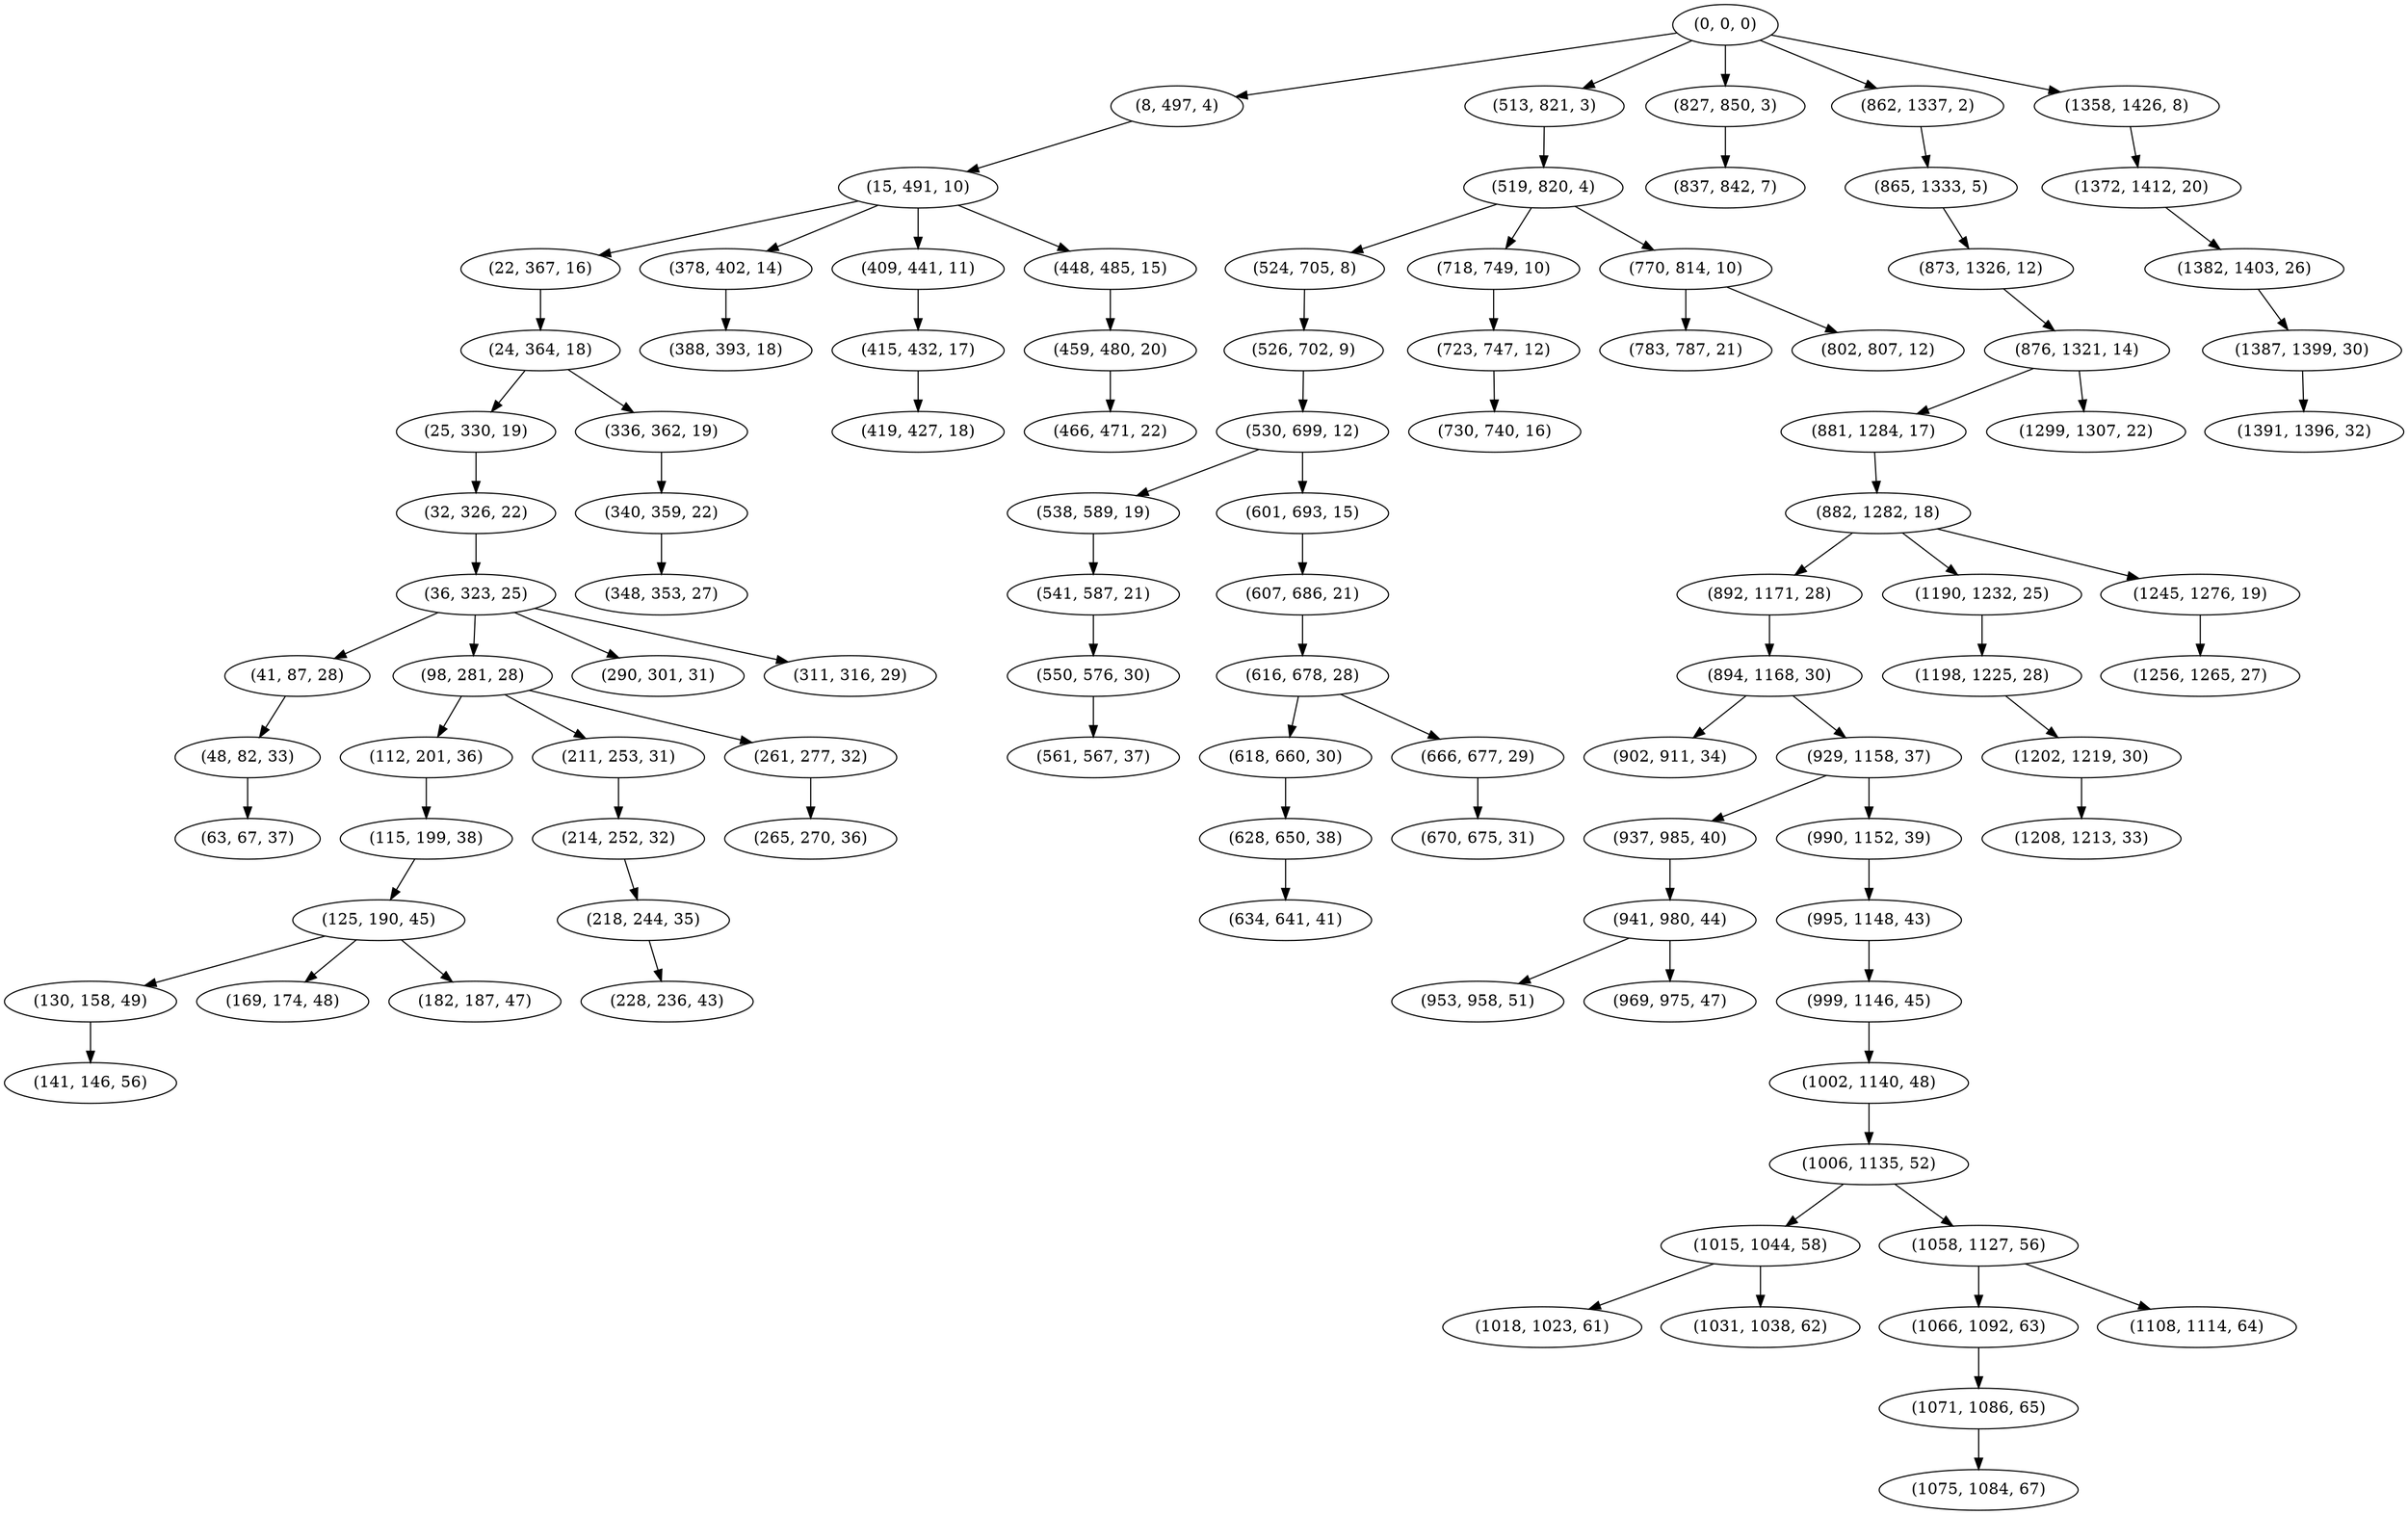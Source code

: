 digraph tree {
    "(0, 0, 0)";
    "(8, 497, 4)";
    "(15, 491, 10)";
    "(22, 367, 16)";
    "(24, 364, 18)";
    "(25, 330, 19)";
    "(32, 326, 22)";
    "(36, 323, 25)";
    "(41, 87, 28)";
    "(48, 82, 33)";
    "(63, 67, 37)";
    "(98, 281, 28)";
    "(112, 201, 36)";
    "(115, 199, 38)";
    "(125, 190, 45)";
    "(130, 158, 49)";
    "(141, 146, 56)";
    "(169, 174, 48)";
    "(182, 187, 47)";
    "(211, 253, 31)";
    "(214, 252, 32)";
    "(218, 244, 35)";
    "(228, 236, 43)";
    "(261, 277, 32)";
    "(265, 270, 36)";
    "(290, 301, 31)";
    "(311, 316, 29)";
    "(336, 362, 19)";
    "(340, 359, 22)";
    "(348, 353, 27)";
    "(378, 402, 14)";
    "(388, 393, 18)";
    "(409, 441, 11)";
    "(415, 432, 17)";
    "(419, 427, 18)";
    "(448, 485, 15)";
    "(459, 480, 20)";
    "(466, 471, 22)";
    "(513, 821, 3)";
    "(519, 820, 4)";
    "(524, 705, 8)";
    "(526, 702, 9)";
    "(530, 699, 12)";
    "(538, 589, 19)";
    "(541, 587, 21)";
    "(550, 576, 30)";
    "(561, 567, 37)";
    "(601, 693, 15)";
    "(607, 686, 21)";
    "(616, 678, 28)";
    "(618, 660, 30)";
    "(628, 650, 38)";
    "(634, 641, 41)";
    "(666, 677, 29)";
    "(670, 675, 31)";
    "(718, 749, 10)";
    "(723, 747, 12)";
    "(730, 740, 16)";
    "(770, 814, 10)";
    "(783, 787, 21)";
    "(802, 807, 12)";
    "(827, 850, 3)";
    "(837, 842, 7)";
    "(862, 1337, 2)";
    "(865, 1333, 5)";
    "(873, 1326, 12)";
    "(876, 1321, 14)";
    "(881, 1284, 17)";
    "(882, 1282, 18)";
    "(892, 1171, 28)";
    "(894, 1168, 30)";
    "(902, 911, 34)";
    "(929, 1158, 37)";
    "(937, 985, 40)";
    "(941, 980, 44)";
    "(953, 958, 51)";
    "(969, 975, 47)";
    "(990, 1152, 39)";
    "(995, 1148, 43)";
    "(999, 1146, 45)";
    "(1002, 1140, 48)";
    "(1006, 1135, 52)";
    "(1015, 1044, 58)";
    "(1018, 1023, 61)";
    "(1031, 1038, 62)";
    "(1058, 1127, 56)";
    "(1066, 1092, 63)";
    "(1071, 1086, 65)";
    "(1075, 1084, 67)";
    "(1108, 1114, 64)";
    "(1190, 1232, 25)";
    "(1198, 1225, 28)";
    "(1202, 1219, 30)";
    "(1208, 1213, 33)";
    "(1245, 1276, 19)";
    "(1256, 1265, 27)";
    "(1299, 1307, 22)";
    "(1358, 1426, 8)";
    "(1372, 1412, 20)";
    "(1382, 1403, 26)";
    "(1387, 1399, 30)";
    "(1391, 1396, 32)";
    "(0, 0, 0)" -> "(8, 497, 4)";
    "(0, 0, 0)" -> "(513, 821, 3)";
    "(0, 0, 0)" -> "(827, 850, 3)";
    "(0, 0, 0)" -> "(862, 1337, 2)";
    "(0, 0, 0)" -> "(1358, 1426, 8)";
    "(8, 497, 4)" -> "(15, 491, 10)";
    "(15, 491, 10)" -> "(22, 367, 16)";
    "(15, 491, 10)" -> "(378, 402, 14)";
    "(15, 491, 10)" -> "(409, 441, 11)";
    "(15, 491, 10)" -> "(448, 485, 15)";
    "(22, 367, 16)" -> "(24, 364, 18)";
    "(24, 364, 18)" -> "(25, 330, 19)";
    "(24, 364, 18)" -> "(336, 362, 19)";
    "(25, 330, 19)" -> "(32, 326, 22)";
    "(32, 326, 22)" -> "(36, 323, 25)";
    "(36, 323, 25)" -> "(41, 87, 28)";
    "(36, 323, 25)" -> "(98, 281, 28)";
    "(36, 323, 25)" -> "(290, 301, 31)";
    "(36, 323, 25)" -> "(311, 316, 29)";
    "(41, 87, 28)" -> "(48, 82, 33)";
    "(48, 82, 33)" -> "(63, 67, 37)";
    "(98, 281, 28)" -> "(112, 201, 36)";
    "(98, 281, 28)" -> "(211, 253, 31)";
    "(98, 281, 28)" -> "(261, 277, 32)";
    "(112, 201, 36)" -> "(115, 199, 38)";
    "(115, 199, 38)" -> "(125, 190, 45)";
    "(125, 190, 45)" -> "(130, 158, 49)";
    "(125, 190, 45)" -> "(169, 174, 48)";
    "(125, 190, 45)" -> "(182, 187, 47)";
    "(130, 158, 49)" -> "(141, 146, 56)";
    "(211, 253, 31)" -> "(214, 252, 32)";
    "(214, 252, 32)" -> "(218, 244, 35)";
    "(218, 244, 35)" -> "(228, 236, 43)";
    "(261, 277, 32)" -> "(265, 270, 36)";
    "(336, 362, 19)" -> "(340, 359, 22)";
    "(340, 359, 22)" -> "(348, 353, 27)";
    "(378, 402, 14)" -> "(388, 393, 18)";
    "(409, 441, 11)" -> "(415, 432, 17)";
    "(415, 432, 17)" -> "(419, 427, 18)";
    "(448, 485, 15)" -> "(459, 480, 20)";
    "(459, 480, 20)" -> "(466, 471, 22)";
    "(513, 821, 3)" -> "(519, 820, 4)";
    "(519, 820, 4)" -> "(524, 705, 8)";
    "(519, 820, 4)" -> "(718, 749, 10)";
    "(519, 820, 4)" -> "(770, 814, 10)";
    "(524, 705, 8)" -> "(526, 702, 9)";
    "(526, 702, 9)" -> "(530, 699, 12)";
    "(530, 699, 12)" -> "(538, 589, 19)";
    "(530, 699, 12)" -> "(601, 693, 15)";
    "(538, 589, 19)" -> "(541, 587, 21)";
    "(541, 587, 21)" -> "(550, 576, 30)";
    "(550, 576, 30)" -> "(561, 567, 37)";
    "(601, 693, 15)" -> "(607, 686, 21)";
    "(607, 686, 21)" -> "(616, 678, 28)";
    "(616, 678, 28)" -> "(618, 660, 30)";
    "(616, 678, 28)" -> "(666, 677, 29)";
    "(618, 660, 30)" -> "(628, 650, 38)";
    "(628, 650, 38)" -> "(634, 641, 41)";
    "(666, 677, 29)" -> "(670, 675, 31)";
    "(718, 749, 10)" -> "(723, 747, 12)";
    "(723, 747, 12)" -> "(730, 740, 16)";
    "(770, 814, 10)" -> "(783, 787, 21)";
    "(770, 814, 10)" -> "(802, 807, 12)";
    "(827, 850, 3)" -> "(837, 842, 7)";
    "(862, 1337, 2)" -> "(865, 1333, 5)";
    "(865, 1333, 5)" -> "(873, 1326, 12)";
    "(873, 1326, 12)" -> "(876, 1321, 14)";
    "(876, 1321, 14)" -> "(881, 1284, 17)";
    "(876, 1321, 14)" -> "(1299, 1307, 22)";
    "(881, 1284, 17)" -> "(882, 1282, 18)";
    "(882, 1282, 18)" -> "(892, 1171, 28)";
    "(882, 1282, 18)" -> "(1190, 1232, 25)";
    "(882, 1282, 18)" -> "(1245, 1276, 19)";
    "(892, 1171, 28)" -> "(894, 1168, 30)";
    "(894, 1168, 30)" -> "(902, 911, 34)";
    "(894, 1168, 30)" -> "(929, 1158, 37)";
    "(929, 1158, 37)" -> "(937, 985, 40)";
    "(929, 1158, 37)" -> "(990, 1152, 39)";
    "(937, 985, 40)" -> "(941, 980, 44)";
    "(941, 980, 44)" -> "(953, 958, 51)";
    "(941, 980, 44)" -> "(969, 975, 47)";
    "(990, 1152, 39)" -> "(995, 1148, 43)";
    "(995, 1148, 43)" -> "(999, 1146, 45)";
    "(999, 1146, 45)" -> "(1002, 1140, 48)";
    "(1002, 1140, 48)" -> "(1006, 1135, 52)";
    "(1006, 1135, 52)" -> "(1015, 1044, 58)";
    "(1006, 1135, 52)" -> "(1058, 1127, 56)";
    "(1015, 1044, 58)" -> "(1018, 1023, 61)";
    "(1015, 1044, 58)" -> "(1031, 1038, 62)";
    "(1058, 1127, 56)" -> "(1066, 1092, 63)";
    "(1058, 1127, 56)" -> "(1108, 1114, 64)";
    "(1066, 1092, 63)" -> "(1071, 1086, 65)";
    "(1071, 1086, 65)" -> "(1075, 1084, 67)";
    "(1190, 1232, 25)" -> "(1198, 1225, 28)";
    "(1198, 1225, 28)" -> "(1202, 1219, 30)";
    "(1202, 1219, 30)" -> "(1208, 1213, 33)";
    "(1245, 1276, 19)" -> "(1256, 1265, 27)";
    "(1358, 1426, 8)" -> "(1372, 1412, 20)";
    "(1372, 1412, 20)" -> "(1382, 1403, 26)";
    "(1382, 1403, 26)" -> "(1387, 1399, 30)";
    "(1387, 1399, 30)" -> "(1391, 1396, 32)";
}
